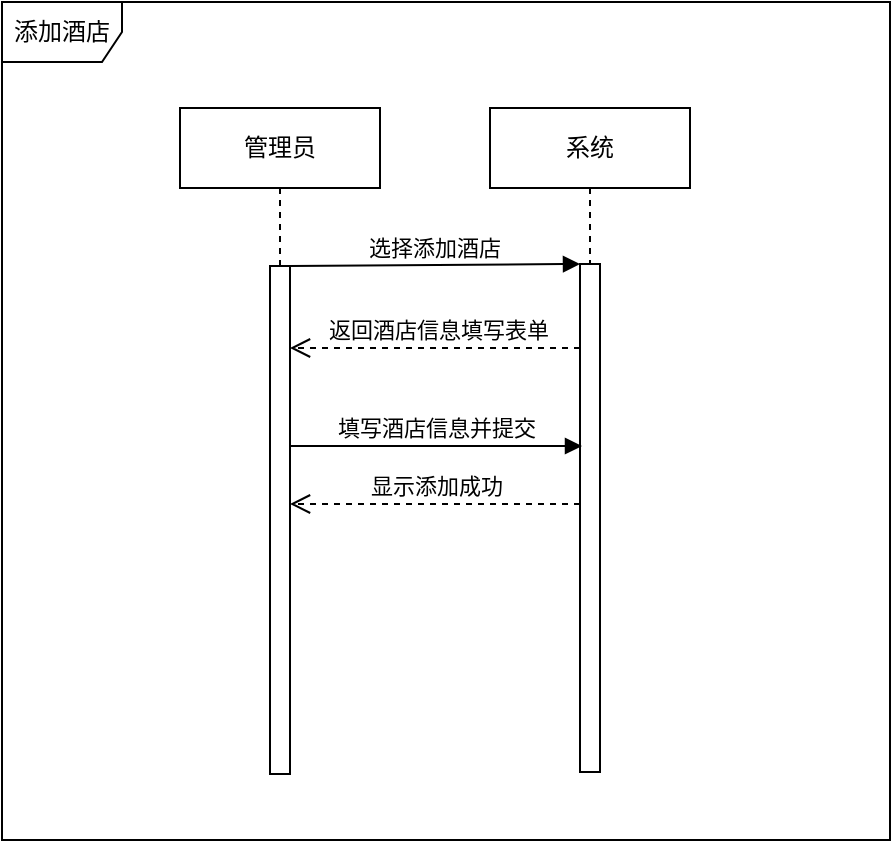 <mxfile version="12.9.3" type="device"><diagram id="9nVterf7i_B-3QILQnqT" name="第 1 页"><mxGraphModel dx="768" dy="491" grid="0" gridSize="10" guides="1" tooltips="1" connect="1" arrows="1" fold="1" page="1" pageScale="1" pageWidth="827" pageHeight="1169" math="0" shadow="0"><root><mxCell id="0"/><mxCell id="1" parent="0"/><mxCell id="IbYNKEVVtV0ry9TAKs7k-2" value="添加酒店" style="shape=umlFrame;whiteSpace=wrap;html=1;" parent="1" vertex="1"><mxGeometry x="171" y="37" width="444" height="419" as="geometry"/></mxCell><mxCell id="IbYNKEVVtV0ry9TAKs7k-5" value="管理员" style="shape=umlLifeline;perimeter=lifelinePerimeter;whiteSpace=wrap;html=1;container=1;collapsible=0;recursiveResize=0;outlineConnect=0;" parent="1" vertex="1"><mxGeometry x="260" y="90" width="100" height="80" as="geometry"/></mxCell><mxCell id="IbYNKEVVtV0ry9TAKs7k-6" value="系统" style="shape=umlLifeline;perimeter=lifelinePerimeter;whiteSpace=wrap;html=1;container=1;collapsible=0;recursiveResize=0;outlineConnect=0;" parent="1" vertex="1"><mxGeometry x="415" y="90" width="100" height="90" as="geometry"/></mxCell><mxCell id="IbYNKEVVtV0ry9TAKs7k-7" value="" style="html=1;points=[];perimeter=orthogonalPerimeter;" parent="1" vertex="1"><mxGeometry x="305" y="169" width="10" height="254" as="geometry"/></mxCell><mxCell id="IbYNKEVVtV0ry9TAKs7k-11" value="" style="html=1;points=[];perimeter=orthogonalPerimeter;" parent="1" vertex="1"><mxGeometry x="460" y="168" width="10" height="254" as="geometry"/></mxCell><mxCell id="IbYNKEVVtV0ry9TAKs7k-12" value="选择添加酒店" style="html=1;verticalAlign=bottom;endArrow=block;entryX=0;entryY=0;" parent="1" source="IbYNKEVVtV0ry9TAKs7k-7" target="IbYNKEVVtV0ry9TAKs7k-11" edge="1"><mxGeometry relative="1" as="geometry"><mxPoint x="390" y="250" as="sourcePoint"/></mxGeometry></mxCell><mxCell id="IbYNKEVVtV0ry9TAKs7k-13" value="返回酒店信息填写表单" style="html=1;verticalAlign=bottom;endArrow=open;dashed=1;endSize=8;" parent="1" source="IbYNKEVVtV0ry9TAKs7k-11" target="IbYNKEVVtV0ry9TAKs7k-7" edge="1"><mxGeometry x="-0.021" relative="1" as="geometry"><mxPoint x="314" y="330" as="targetPoint"/><Array as="points"><mxPoint x="390" y="210"/></Array><mxPoint as="offset"/></mxGeometry></mxCell><mxCell id="iv3IWbNTAk9FELzogmPQ-3" value="填写酒店信息并提交" style="html=1;verticalAlign=bottom;endArrow=block;" parent="1" edge="1"><mxGeometry width="80" relative="1" as="geometry"><mxPoint x="315" y="259" as="sourcePoint"/><mxPoint x="461" y="259" as="targetPoint"/></mxGeometry></mxCell><mxCell id="iv3IWbNTAk9FELzogmPQ-5" value="显示添加成功" style="html=1;verticalAlign=bottom;endArrow=open;dashed=1;endSize=8;" parent="1" source="IbYNKEVVtV0ry9TAKs7k-11" edge="1"><mxGeometry relative="1" as="geometry"><mxPoint x="395" y="288" as="sourcePoint"/><mxPoint x="315" y="288" as="targetPoint"/></mxGeometry></mxCell></root></mxGraphModel></diagram></mxfile>